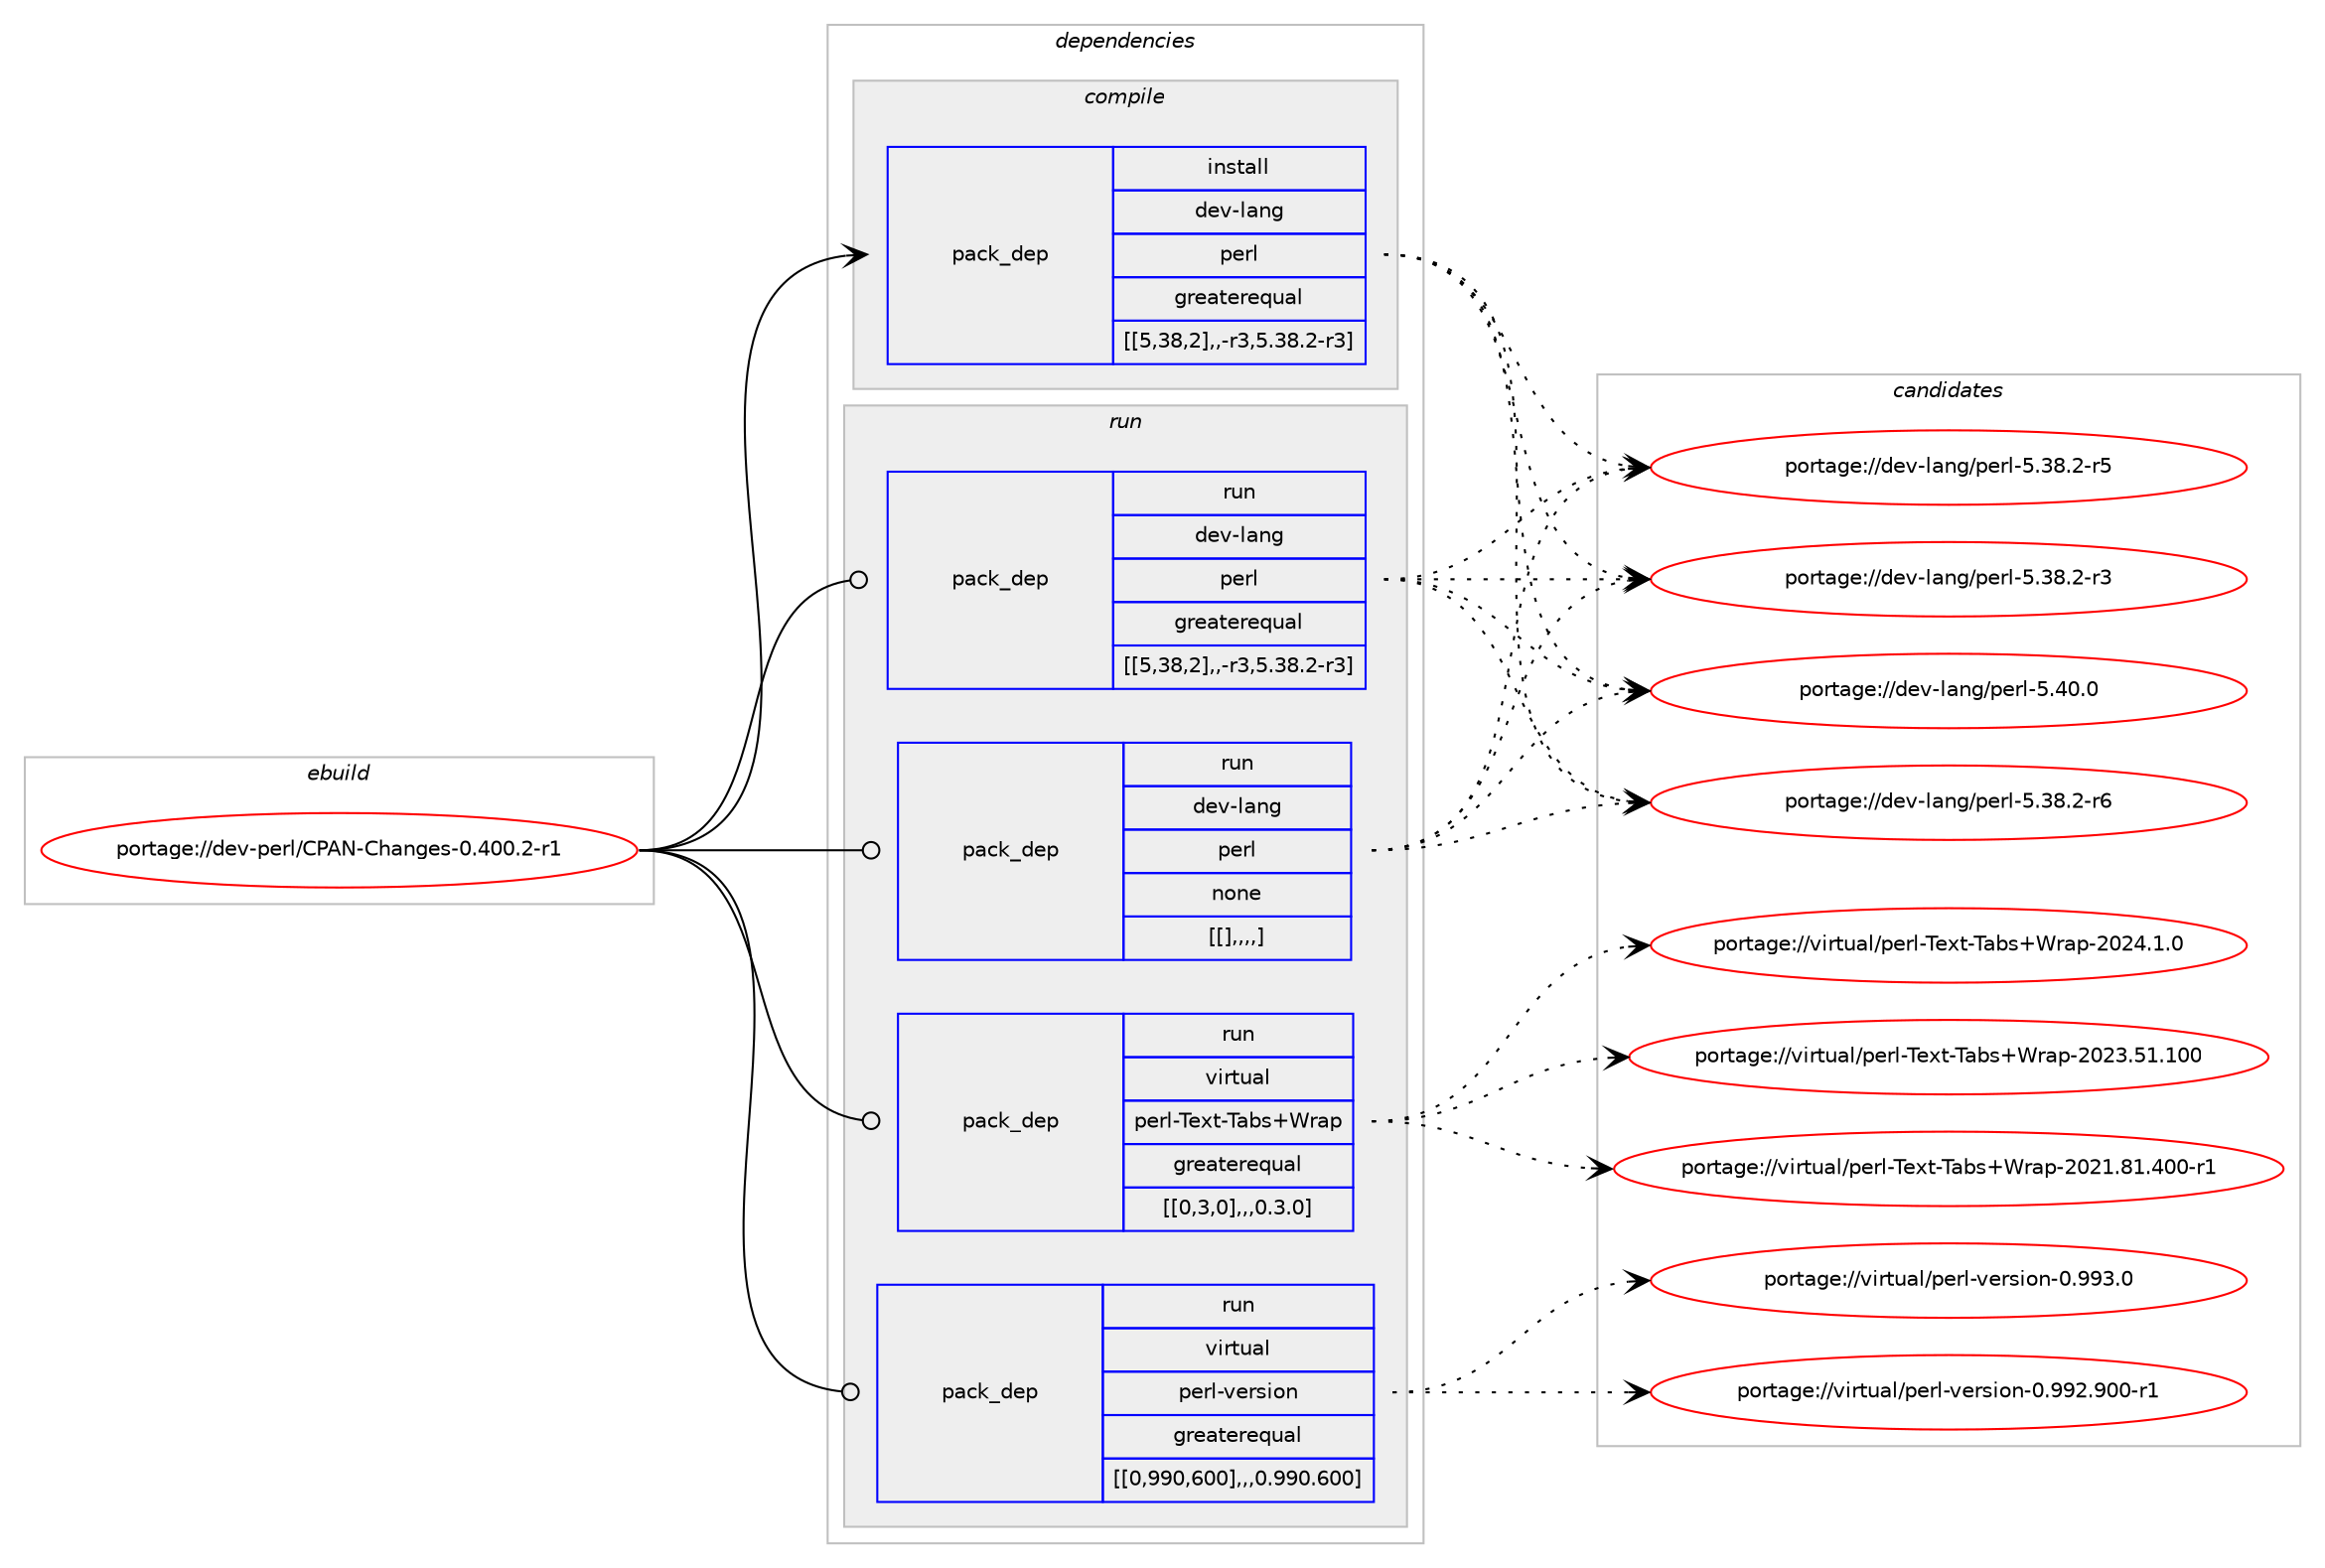 digraph prolog {

# *************
# Graph options
# *************

newrank=true;
concentrate=true;
compound=true;
graph [rankdir=LR,fontname=Helvetica,fontsize=10,ranksep=1.5];#, ranksep=2.5, nodesep=0.2];
edge  [arrowhead=vee];
node  [fontname=Helvetica,fontsize=10];

# **********
# The ebuild
# **********

subgraph cluster_leftcol {
color=gray;
label=<<i>ebuild</i>>;
id [label="portage://dev-perl/CPAN-Changes-0.400.2-r1", color=red, width=4, href="../dev-perl/CPAN-Changes-0.400.2-r1.svg"];
}

# ****************
# The dependencies
# ****************

subgraph cluster_midcol {
color=gray;
label=<<i>dependencies</i>>;
subgraph cluster_compile {
fillcolor="#eeeeee";
style=filled;
label=<<i>compile</i>>;
subgraph pack96190 {
dependency127756 [label=<<TABLE BORDER="0" CELLBORDER="1" CELLSPACING="0" CELLPADDING="4" WIDTH="220"><TR><TD ROWSPAN="6" CELLPADDING="30">pack_dep</TD></TR><TR><TD WIDTH="110">install</TD></TR><TR><TD>dev-lang</TD></TR><TR><TD>perl</TD></TR><TR><TD>greaterequal</TD></TR><TR><TD>[[5,38,2],,-r3,5.38.2-r3]</TD></TR></TABLE>>, shape=none, color=blue];
}
id:e -> dependency127756:w [weight=20,style="solid",arrowhead="vee"];
}
subgraph cluster_compileandrun {
fillcolor="#eeeeee";
style=filled;
label=<<i>compile and run</i>>;
}
subgraph cluster_run {
fillcolor="#eeeeee";
style=filled;
label=<<i>run</i>>;
subgraph pack96191 {
dependency127757 [label=<<TABLE BORDER="0" CELLBORDER="1" CELLSPACING="0" CELLPADDING="4" WIDTH="220"><TR><TD ROWSPAN="6" CELLPADDING="30">pack_dep</TD></TR><TR><TD WIDTH="110">run</TD></TR><TR><TD>dev-lang</TD></TR><TR><TD>perl</TD></TR><TR><TD>greaterequal</TD></TR><TR><TD>[[5,38,2],,-r3,5.38.2-r3]</TD></TR></TABLE>>, shape=none, color=blue];
}
id:e -> dependency127757:w [weight=20,style="solid",arrowhead="odot"];
subgraph pack96192 {
dependency127758 [label=<<TABLE BORDER="0" CELLBORDER="1" CELLSPACING="0" CELLPADDING="4" WIDTH="220"><TR><TD ROWSPAN="6" CELLPADDING="30">pack_dep</TD></TR><TR><TD WIDTH="110">run</TD></TR><TR><TD>dev-lang</TD></TR><TR><TD>perl</TD></TR><TR><TD>none</TD></TR><TR><TD>[[],,,,]</TD></TR></TABLE>>, shape=none, color=blue];
}
id:e -> dependency127758:w [weight=20,style="solid",arrowhead="odot"];
subgraph pack96193 {
dependency127759 [label=<<TABLE BORDER="0" CELLBORDER="1" CELLSPACING="0" CELLPADDING="4" WIDTH="220"><TR><TD ROWSPAN="6" CELLPADDING="30">pack_dep</TD></TR><TR><TD WIDTH="110">run</TD></TR><TR><TD>virtual</TD></TR><TR><TD>perl-Text-Tabs+Wrap</TD></TR><TR><TD>greaterequal</TD></TR><TR><TD>[[0,3,0],,,0.3.0]</TD></TR></TABLE>>, shape=none, color=blue];
}
id:e -> dependency127759:w [weight=20,style="solid",arrowhead="odot"];
subgraph pack96194 {
dependency127760 [label=<<TABLE BORDER="0" CELLBORDER="1" CELLSPACING="0" CELLPADDING="4" WIDTH="220"><TR><TD ROWSPAN="6" CELLPADDING="30">pack_dep</TD></TR><TR><TD WIDTH="110">run</TD></TR><TR><TD>virtual</TD></TR><TR><TD>perl-version</TD></TR><TR><TD>greaterequal</TD></TR><TR><TD>[[0,990,600],,,0.990.600]</TD></TR></TABLE>>, shape=none, color=blue];
}
id:e -> dependency127760:w [weight=20,style="solid",arrowhead="odot"];
}
}

# **************
# The candidates
# **************

subgraph cluster_choices {
rank=same;
color=gray;
label=<<i>candidates</i>>;

subgraph choice96190 {
color=black;
nodesep=1;
choice10010111845108971101034711210111410845534652484648 [label="portage://dev-lang/perl-5.40.0", color=red, width=4,href="../dev-lang/perl-5.40.0.svg"];
choice100101118451089711010347112101114108455346515646504511454 [label="portage://dev-lang/perl-5.38.2-r6", color=red, width=4,href="../dev-lang/perl-5.38.2-r6.svg"];
choice100101118451089711010347112101114108455346515646504511453 [label="portage://dev-lang/perl-5.38.2-r5", color=red, width=4,href="../dev-lang/perl-5.38.2-r5.svg"];
choice100101118451089711010347112101114108455346515646504511451 [label="portage://dev-lang/perl-5.38.2-r3", color=red, width=4,href="../dev-lang/perl-5.38.2-r3.svg"];
dependency127756:e -> choice10010111845108971101034711210111410845534652484648:w [style=dotted,weight="100"];
dependency127756:e -> choice100101118451089711010347112101114108455346515646504511454:w [style=dotted,weight="100"];
dependency127756:e -> choice100101118451089711010347112101114108455346515646504511453:w [style=dotted,weight="100"];
dependency127756:e -> choice100101118451089711010347112101114108455346515646504511451:w [style=dotted,weight="100"];
}
subgraph choice96191 {
color=black;
nodesep=1;
choice10010111845108971101034711210111410845534652484648 [label="portage://dev-lang/perl-5.40.0", color=red, width=4,href="../dev-lang/perl-5.40.0.svg"];
choice100101118451089711010347112101114108455346515646504511454 [label="portage://dev-lang/perl-5.38.2-r6", color=red, width=4,href="../dev-lang/perl-5.38.2-r6.svg"];
choice100101118451089711010347112101114108455346515646504511453 [label="portage://dev-lang/perl-5.38.2-r5", color=red, width=4,href="../dev-lang/perl-5.38.2-r5.svg"];
choice100101118451089711010347112101114108455346515646504511451 [label="portage://dev-lang/perl-5.38.2-r3", color=red, width=4,href="../dev-lang/perl-5.38.2-r3.svg"];
dependency127757:e -> choice10010111845108971101034711210111410845534652484648:w [style=dotted,weight="100"];
dependency127757:e -> choice100101118451089711010347112101114108455346515646504511454:w [style=dotted,weight="100"];
dependency127757:e -> choice100101118451089711010347112101114108455346515646504511453:w [style=dotted,weight="100"];
dependency127757:e -> choice100101118451089711010347112101114108455346515646504511451:w [style=dotted,weight="100"];
}
subgraph choice96192 {
color=black;
nodesep=1;
choice10010111845108971101034711210111410845534652484648 [label="portage://dev-lang/perl-5.40.0", color=red, width=4,href="../dev-lang/perl-5.40.0.svg"];
choice100101118451089711010347112101114108455346515646504511454 [label="portage://dev-lang/perl-5.38.2-r6", color=red, width=4,href="../dev-lang/perl-5.38.2-r6.svg"];
choice100101118451089711010347112101114108455346515646504511453 [label="portage://dev-lang/perl-5.38.2-r5", color=red, width=4,href="../dev-lang/perl-5.38.2-r5.svg"];
choice100101118451089711010347112101114108455346515646504511451 [label="portage://dev-lang/perl-5.38.2-r3", color=red, width=4,href="../dev-lang/perl-5.38.2-r3.svg"];
dependency127758:e -> choice10010111845108971101034711210111410845534652484648:w [style=dotted,weight="100"];
dependency127758:e -> choice100101118451089711010347112101114108455346515646504511454:w [style=dotted,weight="100"];
dependency127758:e -> choice100101118451089711010347112101114108455346515646504511453:w [style=dotted,weight="100"];
dependency127758:e -> choice100101118451089711010347112101114108455346515646504511451:w [style=dotted,weight="100"];
}
subgraph choice96193 {
color=black;
nodesep=1;
choice1181051141161179710847112101114108458410112011645849798115438711497112455048505246494648 [label="portage://virtual/perl-Text-Tabs+Wrap-2024.1.0", color=red, width=4,href="../virtual/perl-Text-Tabs+Wrap-2024.1.0.svg"];
choice1181051141161179710847112101114108458410112011645849798115438711497112455048505146534946494848 [label="portage://virtual/perl-Text-Tabs+Wrap-2023.51.100", color=red, width=4,href="../virtual/perl-Text-Tabs+Wrap-2023.51.100.svg"];
choice11810511411611797108471121011141084584101120116458497981154387114971124550485049465649465248484511449 [label="portage://virtual/perl-Text-Tabs+Wrap-2021.81.400-r1", color=red, width=4,href="../virtual/perl-Text-Tabs+Wrap-2021.81.400-r1.svg"];
dependency127759:e -> choice1181051141161179710847112101114108458410112011645849798115438711497112455048505246494648:w [style=dotted,weight="100"];
dependency127759:e -> choice1181051141161179710847112101114108458410112011645849798115438711497112455048505146534946494848:w [style=dotted,weight="100"];
dependency127759:e -> choice11810511411611797108471121011141084584101120116458497981154387114971124550485049465649465248484511449:w [style=dotted,weight="100"];
}
subgraph choice96194 {
color=black;
nodesep=1;
choice1181051141161179710847112101114108451181011141151051111104548465757514648 [label="portage://virtual/perl-version-0.993.0", color=red, width=4,href="../virtual/perl-version-0.993.0.svg"];
choice118105114116117971084711210111410845118101114115105111110454846575750465748484511449 [label="portage://virtual/perl-version-0.992.900-r1", color=red, width=4,href="../virtual/perl-version-0.992.900-r1.svg"];
dependency127760:e -> choice1181051141161179710847112101114108451181011141151051111104548465757514648:w [style=dotted,weight="100"];
dependency127760:e -> choice118105114116117971084711210111410845118101114115105111110454846575750465748484511449:w [style=dotted,weight="100"];
}
}

}
